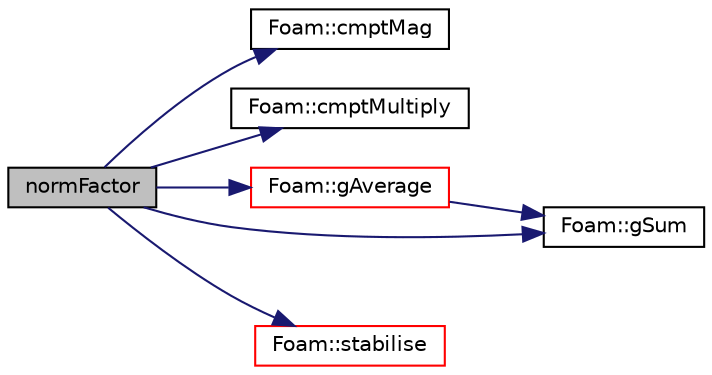 digraph "normFactor"
{
  bgcolor="transparent";
  edge [fontname="Helvetica",fontsize="10",labelfontname="Helvetica",labelfontsize="10"];
  node [fontname="Helvetica",fontsize="10",shape=record];
  rankdir="LR";
  Node1639 [label="normFactor",height=0.2,width=0.4,color="black", fillcolor="grey75", style="filled", fontcolor="black"];
  Node1639 -> Node1640 [color="midnightblue",fontsize="10",style="solid",fontname="Helvetica"];
  Node1640 [label="Foam::cmptMag",height=0.2,width=0.4,color="black",URL="$a21851.html#acf2383c8a0a1d5fef3eb5255b950229d"];
  Node1639 -> Node1641 [color="midnightblue",fontsize="10",style="solid",fontname="Helvetica"];
  Node1641 [label="Foam::cmptMultiply",height=0.2,width=0.4,color="black",URL="$a21851.html#aa9d8965aaebcf396a2acfeed4942976b"];
  Node1639 -> Node1642 [color="midnightblue",fontsize="10",style="solid",fontname="Helvetica"];
  Node1642 [label="Foam::gAverage",height=0.2,width=0.4,color="red",URL="$a21851.html#ab45e56189711a2e5cdd381a0e2b6cc5c"];
  Node1642 -> Node1645 [color="midnightblue",fontsize="10",style="solid",fontname="Helvetica"];
  Node1645 [label="Foam::gSum",height=0.2,width=0.4,color="black",URL="$a21851.html#a11b1ebb4c53ad062332767d75ca96328"];
  Node1639 -> Node1645 [color="midnightblue",fontsize="10",style="solid",fontname="Helvetica"];
  Node1639 -> Node1664 [color="midnightblue",fontsize="10",style="solid",fontname="Helvetica"];
  Node1664 [label="Foam::stabilise",height=0.2,width=0.4,color="red",URL="$a21851.html#a1f3543a73e4e73c68a5d03e4dba703dd"];
}
